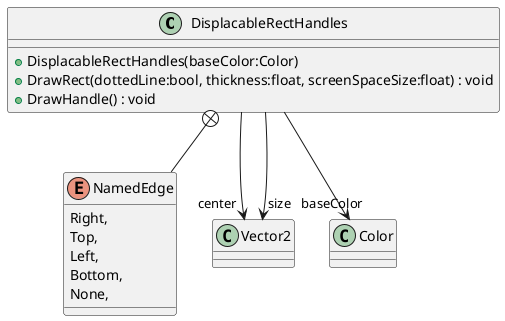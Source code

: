 @startuml
class DisplacableRectHandles {
    + DisplacableRectHandles(baseColor:Color)
    + DrawRect(dottedLine:bool, thickness:float, screenSpaceSize:float) : void
    + DrawHandle() : void
}
enum NamedEdge {
    Right,
    Top,
    Left,
    Bottom,
    None,
}
DisplacableRectHandles --> "center" Vector2
DisplacableRectHandles --> "size" Vector2
DisplacableRectHandles --> "baseColor" Color
DisplacableRectHandles +-- NamedEdge
@enduml
